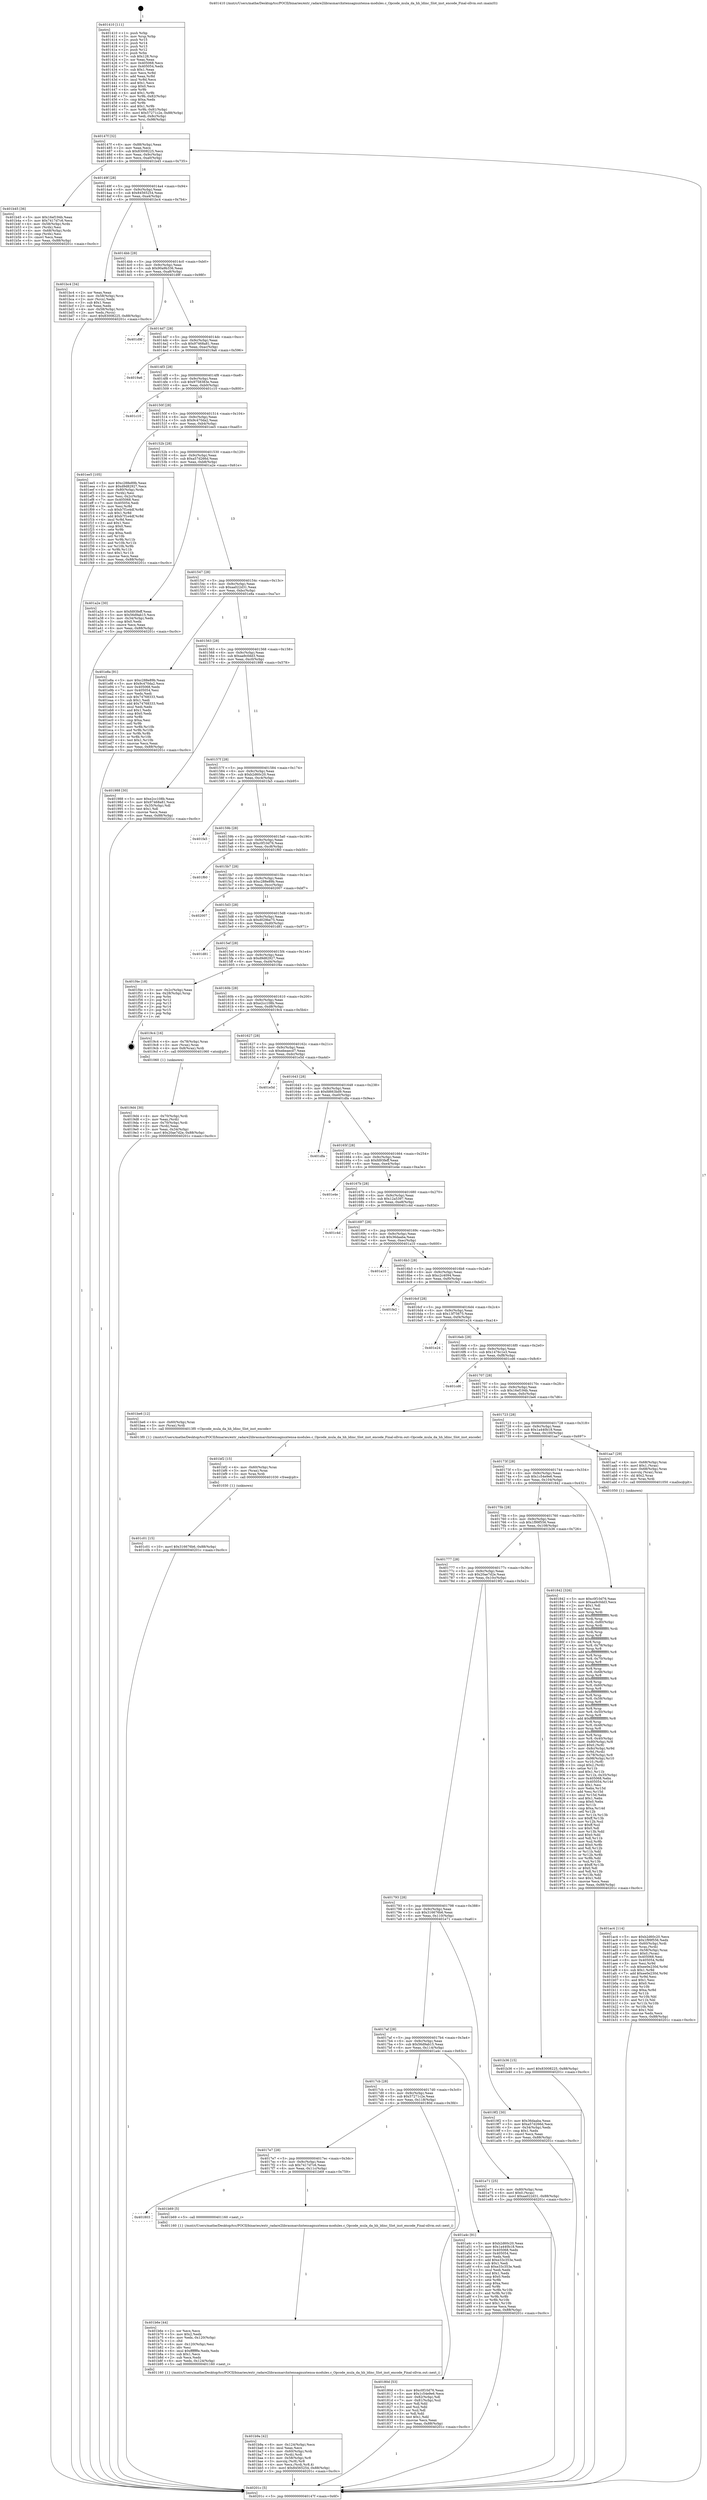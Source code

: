digraph "0x401410" {
  label = "0x401410 (/mnt/c/Users/mathe/Desktop/tcc/POCII/binaries/extr_radare2librasmarchxtensagnuxtensa-modules.c_Opcode_mula_da_hh_ldinc_Slot_inst_encode_Final-ollvm.out::main(0))"
  labelloc = "t"
  node[shape=record]

  Entry [label="",width=0.3,height=0.3,shape=circle,fillcolor=black,style=filled]
  "0x40147f" [label="{
     0x40147f [32]\l
     | [instrs]\l
     &nbsp;&nbsp;0x40147f \<+6\>: mov -0x88(%rbp),%eax\l
     &nbsp;&nbsp;0x401485 \<+2\>: mov %eax,%ecx\l
     &nbsp;&nbsp;0x401487 \<+6\>: sub $0x83008225,%ecx\l
     &nbsp;&nbsp;0x40148d \<+6\>: mov %eax,-0x9c(%rbp)\l
     &nbsp;&nbsp;0x401493 \<+6\>: mov %ecx,-0xa0(%rbp)\l
     &nbsp;&nbsp;0x401499 \<+6\>: je 0000000000401b45 \<main+0x735\>\l
  }"]
  "0x401b45" [label="{
     0x401b45 [36]\l
     | [instrs]\l
     &nbsp;&nbsp;0x401b45 \<+5\>: mov $0x16ef194b,%eax\l
     &nbsp;&nbsp;0x401b4a \<+5\>: mov $0x7417d7c6,%ecx\l
     &nbsp;&nbsp;0x401b4f \<+4\>: mov -0x58(%rbp),%rdx\l
     &nbsp;&nbsp;0x401b53 \<+2\>: mov (%rdx),%esi\l
     &nbsp;&nbsp;0x401b55 \<+4\>: mov -0x68(%rbp),%rdx\l
     &nbsp;&nbsp;0x401b59 \<+2\>: cmp (%rdx),%esi\l
     &nbsp;&nbsp;0x401b5b \<+3\>: cmovl %ecx,%eax\l
     &nbsp;&nbsp;0x401b5e \<+6\>: mov %eax,-0x88(%rbp)\l
     &nbsp;&nbsp;0x401b64 \<+5\>: jmp 000000000040201c \<main+0xc0c\>\l
  }"]
  "0x40149f" [label="{
     0x40149f [28]\l
     | [instrs]\l
     &nbsp;&nbsp;0x40149f \<+5\>: jmp 00000000004014a4 \<main+0x94\>\l
     &nbsp;&nbsp;0x4014a4 \<+6\>: mov -0x9c(%rbp),%eax\l
     &nbsp;&nbsp;0x4014aa \<+5\>: sub $0x84565254,%eax\l
     &nbsp;&nbsp;0x4014af \<+6\>: mov %eax,-0xa4(%rbp)\l
     &nbsp;&nbsp;0x4014b5 \<+6\>: je 0000000000401bc4 \<main+0x7b4\>\l
  }"]
  Exit [label="",width=0.3,height=0.3,shape=circle,fillcolor=black,style=filled,peripheries=2]
  "0x401bc4" [label="{
     0x401bc4 [34]\l
     | [instrs]\l
     &nbsp;&nbsp;0x401bc4 \<+2\>: xor %eax,%eax\l
     &nbsp;&nbsp;0x401bc6 \<+4\>: mov -0x58(%rbp),%rcx\l
     &nbsp;&nbsp;0x401bca \<+2\>: mov (%rcx),%edx\l
     &nbsp;&nbsp;0x401bcc \<+3\>: sub $0x1,%eax\l
     &nbsp;&nbsp;0x401bcf \<+2\>: sub %eax,%edx\l
     &nbsp;&nbsp;0x401bd1 \<+4\>: mov -0x58(%rbp),%rcx\l
     &nbsp;&nbsp;0x401bd5 \<+2\>: mov %edx,(%rcx)\l
     &nbsp;&nbsp;0x401bd7 \<+10\>: movl $0x83008225,-0x88(%rbp)\l
     &nbsp;&nbsp;0x401be1 \<+5\>: jmp 000000000040201c \<main+0xc0c\>\l
  }"]
  "0x4014bb" [label="{
     0x4014bb [28]\l
     | [instrs]\l
     &nbsp;&nbsp;0x4014bb \<+5\>: jmp 00000000004014c0 \<main+0xb0\>\l
     &nbsp;&nbsp;0x4014c0 \<+6\>: mov -0x9c(%rbp),%eax\l
     &nbsp;&nbsp;0x4014c6 \<+5\>: sub $0x90a9b336,%eax\l
     &nbsp;&nbsp;0x4014cb \<+6\>: mov %eax,-0xa8(%rbp)\l
     &nbsp;&nbsp;0x4014d1 \<+6\>: je 0000000000401d9f \<main+0x98f\>\l
  }"]
  "0x401c01" [label="{
     0x401c01 [15]\l
     | [instrs]\l
     &nbsp;&nbsp;0x401c01 \<+10\>: movl $0x316676b6,-0x88(%rbp)\l
     &nbsp;&nbsp;0x401c0b \<+5\>: jmp 000000000040201c \<main+0xc0c\>\l
  }"]
  "0x401d9f" [label="{
     0x401d9f\l
  }", style=dashed]
  "0x4014d7" [label="{
     0x4014d7 [28]\l
     | [instrs]\l
     &nbsp;&nbsp;0x4014d7 \<+5\>: jmp 00000000004014dc \<main+0xcc\>\l
     &nbsp;&nbsp;0x4014dc \<+6\>: mov -0x9c(%rbp),%eax\l
     &nbsp;&nbsp;0x4014e2 \<+5\>: sub $0x97468a81,%eax\l
     &nbsp;&nbsp;0x4014e7 \<+6\>: mov %eax,-0xac(%rbp)\l
     &nbsp;&nbsp;0x4014ed \<+6\>: je 00000000004019a6 \<main+0x596\>\l
  }"]
  "0x401bf2" [label="{
     0x401bf2 [15]\l
     | [instrs]\l
     &nbsp;&nbsp;0x401bf2 \<+4\>: mov -0x60(%rbp),%rax\l
     &nbsp;&nbsp;0x401bf6 \<+3\>: mov (%rax),%rax\l
     &nbsp;&nbsp;0x401bf9 \<+3\>: mov %rax,%rdi\l
     &nbsp;&nbsp;0x401bfc \<+5\>: call 0000000000401030 \<free@plt\>\l
     | [calls]\l
     &nbsp;&nbsp;0x401030 \{1\} (unknown)\l
  }"]
  "0x4019a6" [label="{
     0x4019a6\l
  }", style=dashed]
  "0x4014f3" [label="{
     0x4014f3 [28]\l
     | [instrs]\l
     &nbsp;&nbsp;0x4014f3 \<+5\>: jmp 00000000004014f8 \<main+0xe8\>\l
     &nbsp;&nbsp;0x4014f8 \<+6\>: mov -0x9c(%rbp),%eax\l
     &nbsp;&nbsp;0x4014fe \<+5\>: sub $0x9758383e,%eax\l
     &nbsp;&nbsp;0x401503 \<+6\>: mov %eax,-0xb0(%rbp)\l
     &nbsp;&nbsp;0x401509 \<+6\>: je 0000000000401c10 \<main+0x800\>\l
  }"]
  "0x401b9a" [label="{
     0x401b9a [42]\l
     | [instrs]\l
     &nbsp;&nbsp;0x401b9a \<+6\>: mov -0x124(%rbp),%ecx\l
     &nbsp;&nbsp;0x401ba0 \<+3\>: imul %eax,%ecx\l
     &nbsp;&nbsp;0x401ba3 \<+4\>: mov -0x60(%rbp),%rdi\l
     &nbsp;&nbsp;0x401ba7 \<+3\>: mov (%rdi),%rdi\l
     &nbsp;&nbsp;0x401baa \<+4\>: mov -0x58(%rbp),%r8\l
     &nbsp;&nbsp;0x401bae \<+3\>: movslq (%r8),%r8\l
     &nbsp;&nbsp;0x401bb1 \<+4\>: mov %ecx,(%rdi,%r8,4)\l
     &nbsp;&nbsp;0x401bb5 \<+10\>: movl $0x84565254,-0x88(%rbp)\l
     &nbsp;&nbsp;0x401bbf \<+5\>: jmp 000000000040201c \<main+0xc0c\>\l
  }"]
  "0x401c10" [label="{
     0x401c10\l
  }", style=dashed]
  "0x40150f" [label="{
     0x40150f [28]\l
     | [instrs]\l
     &nbsp;&nbsp;0x40150f \<+5\>: jmp 0000000000401514 \<main+0x104\>\l
     &nbsp;&nbsp;0x401514 \<+6\>: mov -0x9c(%rbp),%eax\l
     &nbsp;&nbsp;0x40151a \<+5\>: sub $0x9c470da2,%eax\l
     &nbsp;&nbsp;0x40151f \<+6\>: mov %eax,-0xb4(%rbp)\l
     &nbsp;&nbsp;0x401525 \<+6\>: je 0000000000401ee5 \<main+0xad5\>\l
  }"]
  "0x401b6e" [label="{
     0x401b6e [44]\l
     | [instrs]\l
     &nbsp;&nbsp;0x401b6e \<+2\>: xor %ecx,%ecx\l
     &nbsp;&nbsp;0x401b70 \<+5\>: mov $0x2,%edx\l
     &nbsp;&nbsp;0x401b75 \<+6\>: mov %edx,-0x120(%rbp)\l
     &nbsp;&nbsp;0x401b7b \<+1\>: cltd\l
     &nbsp;&nbsp;0x401b7c \<+6\>: mov -0x120(%rbp),%esi\l
     &nbsp;&nbsp;0x401b82 \<+2\>: idiv %esi\l
     &nbsp;&nbsp;0x401b84 \<+6\>: imul $0xfffffffe,%edx,%edx\l
     &nbsp;&nbsp;0x401b8a \<+3\>: sub $0x1,%ecx\l
     &nbsp;&nbsp;0x401b8d \<+2\>: sub %ecx,%edx\l
     &nbsp;&nbsp;0x401b8f \<+6\>: mov %edx,-0x124(%rbp)\l
     &nbsp;&nbsp;0x401b95 \<+5\>: call 0000000000401160 \<next_i\>\l
     | [calls]\l
     &nbsp;&nbsp;0x401160 \{1\} (/mnt/c/Users/mathe/Desktop/tcc/POCII/binaries/extr_radare2librasmarchxtensagnuxtensa-modules.c_Opcode_mula_da_hh_ldinc_Slot_inst_encode_Final-ollvm.out::next_i)\l
  }"]
  "0x401ee5" [label="{
     0x401ee5 [105]\l
     | [instrs]\l
     &nbsp;&nbsp;0x401ee5 \<+5\>: mov $0xc288e89b,%eax\l
     &nbsp;&nbsp;0x401eea \<+5\>: mov $0xd9d82927,%ecx\l
     &nbsp;&nbsp;0x401eef \<+4\>: mov -0x80(%rbp),%rdx\l
     &nbsp;&nbsp;0x401ef3 \<+2\>: mov (%rdx),%esi\l
     &nbsp;&nbsp;0x401ef5 \<+3\>: mov %esi,-0x2c(%rbp)\l
     &nbsp;&nbsp;0x401ef8 \<+7\>: mov 0x405068,%esi\l
     &nbsp;&nbsp;0x401eff \<+7\>: mov 0x405054,%edi\l
     &nbsp;&nbsp;0x401f06 \<+3\>: mov %esi,%r8d\l
     &nbsp;&nbsp;0x401f09 \<+7\>: sub $0xb7f1e4df,%r8d\l
     &nbsp;&nbsp;0x401f10 \<+4\>: sub $0x1,%r8d\l
     &nbsp;&nbsp;0x401f14 \<+7\>: add $0xb7f1e4df,%r8d\l
     &nbsp;&nbsp;0x401f1b \<+4\>: imul %r8d,%esi\l
     &nbsp;&nbsp;0x401f1f \<+3\>: and $0x1,%esi\l
     &nbsp;&nbsp;0x401f22 \<+3\>: cmp $0x0,%esi\l
     &nbsp;&nbsp;0x401f25 \<+4\>: sete %r9b\l
     &nbsp;&nbsp;0x401f29 \<+3\>: cmp $0xa,%edi\l
     &nbsp;&nbsp;0x401f2c \<+4\>: setl %r10b\l
     &nbsp;&nbsp;0x401f30 \<+3\>: mov %r9b,%r11b\l
     &nbsp;&nbsp;0x401f33 \<+3\>: and %r10b,%r11b\l
     &nbsp;&nbsp;0x401f36 \<+3\>: xor %r10b,%r9b\l
     &nbsp;&nbsp;0x401f39 \<+3\>: or %r9b,%r11b\l
     &nbsp;&nbsp;0x401f3c \<+4\>: test $0x1,%r11b\l
     &nbsp;&nbsp;0x401f40 \<+3\>: cmovne %ecx,%eax\l
     &nbsp;&nbsp;0x401f43 \<+6\>: mov %eax,-0x88(%rbp)\l
     &nbsp;&nbsp;0x401f49 \<+5\>: jmp 000000000040201c \<main+0xc0c\>\l
  }"]
  "0x40152b" [label="{
     0x40152b [28]\l
     | [instrs]\l
     &nbsp;&nbsp;0x40152b \<+5\>: jmp 0000000000401530 \<main+0x120\>\l
     &nbsp;&nbsp;0x401530 \<+6\>: mov -0x9c(%rbp),%eax\l
     &nbsp;&nbsp;0x401536 \<+5\>: sub $0xa57d266d,%eax\l
     &nbsp;&nbsp;0x40153b \<+6\>: mov %eax,-0xb8(%rbp)\l
     &nbsp;&nbsp;0x401541 \<+6\>: je 0000000000401a2e \<main+0x61e\>\l
  }"]
  "0x401803" [label="{
     0x401803\l
  }", style=dashed]
  "0x401a2e" [label="{
     0x401a2e [30]\l
     | [instrs]\l
     &nbsp;&nbsp;0x401a2e \<+5\>: mov $0xfd93feff,%eax\l
     &nbsp;&nbsp;0x401a33 \<+5\>: mov $0x56d9ab15,%ecx\l
     &nbsp;&nbsp;0x401a38 \<+3\>: mov -0x34(%rbp),%edx\l
     &nbsp;&nbsp;0x401a3b \<+3\>: cmp $0x0,%edx\l
     &nbsp;&nbsp;0x401a3e \<+3\>: cmove %ecx,%eax\l
     &nbsp;&nbsp;0x401a41 \<+6\>: mov %eax,-0x88(%rbp)\l
     &nbsp;&nbsp;0x401a47 \<+5\>: jmp 000000000040201c \<main+0xc0c\>\l
  }"]
  "0x401547" [label="{
     0x401547 [28]\l
     | [instrs]\l
     &nbsp;&nbsp;0x401547 \<+5\>: jmp 000000000040154c \<main+0x13c\>\l
     &nbsp;&nbsp;0x40154c \<+6\>: mov -0x9c(%rbp),%eax\l
     &nbsp;&nbsp;0x401552 \<+5\>: sub $0xaa022d31,%eax\l
     &nbsp;&nbsp;0x401557 \<+6\>: mov %eax,-0xbc(%rbp)\l
     &nbsp;&nbsp;0x40155d \<+6\>: je 0000000000401e8a \<main+0xa7a\>\l
  }"]
  "0x401b69" [label="{
     0x401b69 [5]\l
     | [instrs]\l
     &nbsp;&nbsp;0x401b69 \<+5\>: call 0000000000401160 \<next_i\>\l
     | [calls]\l
     &nbsp;&nbsp;0x401160 \{1\} (/mnt/c/Users/mathe/Desktop/tcc/POCII/binaries/extr_radare2librasmarchxtensagnuxtensa-modules.c_Opcode_mula_da_hh_ldinc_Slot_inst_encode_Final-ollvm.out::next_i)\l
  }"]
  "0x401e8a" [label="{
     0x401e8a [91]\l
     | [instrs]\l
     &nbsp;&nbsp;0x401e8a \<+5\>: mov $0xc288e89b,%eax\l
     &nbsp;&nbsp;0x401e8f \<+5\>: mov $0x9c470da2,%ecx\l
     &nbsp;&nbsp;0x401e94 \<+7\>: mov 0x405068,%edx\l
     &nbsp;&nbsp;0x401e9b \<+7\>: mov 0x405054,%esi\l
     &nbsp;&nbsp;0x401ea2 \<+2\>: mov %edx,%edi\l
     &nbsp;&nbsp;0x401ea4 \<+6\>: sub $0x74768333,%edi\l
     &nbsp;&nbsp;0x401eaa \<+3\>: sub $0x1,%edi\l
     &nbsp;&nbsp;0x401ead \<+6\>: add $0x74768333,%edi\l
     &nbsp;&nbsp;0x401eb3 \<+3\>: imul %edi,%edx\l
     &nbsp;&nbsp;0x401eb6 \<+3\>: and $0x1,%edx\l
     &nbsp;&nbsp;0x401eb9 \<+3\>: cmp $0x0,%edx\l
     &nbsp;&nbsp;0x401ebc \<+4\>: sete %r8b\l
     &nbsp;&nbsp;0x401ec0 \<+3\>: cmp $0xa,%esi\l
     &nbsp;&nbsp;0x401ec3 \<+4\>: setl %r9b\l
     &nbsp;&nbsp;0x401ec7 \<+3\>: mov %r8b,%r10b\l
     &nbsp;&nbsp;0x401eca \<+3\>: and %r9b,%r10b\l
     &nbsp;&nbsp;0x401ecd \<+3\>: xor %r9b,%r8b\l
     &nbsp;&nbsp;0x401ed0 \<+3\>: or %r8b,%r10b\l
     &nbsp;&nbsp;0x401ed3 \<+4\>: test $0x1,%r10b\l
     &nbsp;&nbsp;0x401ed7 \<+3\>: cmovne %ecx,%eax\l
     &nbsp;&nbsp;0x401eda \<+6\>: mov %eax,-0x88(%rbp)\l
     &nbsp;&nbsp;0x401ee0 \<+5\>: jmp 000000000040201c \<main+0xc0c\>\l
  }"]
  "0x401563" [label="{
     0x401563 [28]\l
     | [instrs]\l
     &nbsp;&nbsp;0x401563 \<+5\>: jmp 0000000000401568 \<main+0x158\>\l
     &nbsp;&nbsp;0x401568 \<+6\>: mov -0x9c(%rbp),%eax\l
     &nbsp;&nbsp;0x40156e \<+5\>: sub $0xaa9c0dd3,%eax\l
     &nbsp;&nbsp;0x401573 \<+6\>: mov %eax,-0xc0(%rbp)\l
     &nbsp;&nbsp;0x401579 \<+6\>: je 0000000000401988 \<main+0x578\>\l
  }"]
  "0x401ac4" [label="{
     0x401ac4 [114]\l
     | [instrs]\l
     &nbsp;&nbsp;0x401ac4 \<+5\>: mov $0xb2d60c20,%ecx\l
     &nbsp;&nbsp;0x401ac9 \<+5\>: mov $0x1f99f556,%edx\l
     &nbsp;&nbsp;0x401ace \<+4\>: mov -0x60(%rbp),%rdi\l
     &nbsp;&nbsp;0x401ad2 \<+3\>: mov %rax,(%rdi)\l
     &nbsp;&nbsp;0x401ad5 \<+4\>: mov -0x58(%rbp),%rax\l
     &nbsp;&nbsp;0x401ad9 \<+6\>: movl $0x0,(%rax)\l
     &nbsp;&nbsp;0x401adf \<+7\>: mov 0x405068,%esi\l
     &nbsp;&nbsp;0x401ae6 \<+8\>: mov 0x405054,%r8d\l
     &nbsp;&nbsp;0x401aee \<+3\>: mov %esi,%r9d\l
     &nbsp;&nbsp;0x401af1 \<+7\>: sub $0xee0e230d,%r9d\l
     &nbsp;&nbsp;0x401af8 \<+4\>: sub $0x1,%r9d\l
     &nbsp;&nbsp;0x401afc \<+7\>: add $0xee0e230d,%r9d\l
     &nbsp;&nbsp;0x401b03 \<+4\>: imul %r9d,%esi\l
     &nbsp;&nbsp;0x401b07 \<+3\>: and $0x1,%esi\l
     &nbsp;&nbsp;0x401b0a \<+3\>: cmp $0x0,%esi\l
     &nbsp;&nbsp;0x401b0d \<+4\>: sete %r10b\l
     &nbsp;&nbsp;0x401b11 \<+4\>: cmp $0xa,%r8d\l
     &nbsp;&nbsp;0x401b15 \<+4\>: setl %r11b\l
     &nbsp;&nbsp;0x401b19 \<+3\>: mov %r10b,%bl\l
     &nbsp;&nbsp;0x401b1c \<+3\>: and %r11b,%bl\l
     &nbsp;&nbsp;0x401b1f \<+3\>: xor %r11b,%r10b\l
     &nbsp;&nbsp;0x401b22 \<+3\>: or %r10b,%bl\l
     &nbsp;&nbsp;0x401b25 \<+3\>: test $0x1,%bl\l
     &nbsp;&nbsp;0x401b28 \<+3\>: cmovne %edx,%ecx\l
     &nbsp;&nbsp;0x401b2b \<+6\>: mov %ecx,-0x88(%rbp)\l
     &nbsp;&nbsp;0x401b31 \<+5\>: jmp 000000000040201c \<main+0xc0c\>\l
  }"]
  "0x401988" [label="{
     0x401988 [30]\l
     | [instrs]\l
     &nbsp;&nbsp;0x401988 \<+5\>: mov $0xe2cc108b,%eax\l
     &nbsp;&nbsp;0x40198d \<+5\>: mov $0x97468a81,%ecx\l
     &nbsp;&nbsp;0x401992 \<+3\>: mov -0x35(%rbp),%dl\l
     &nbsp;&nbsp;0x401995 \<+3\>: test $0x1,%dl\l
     &nbsp;&nbsp;0x401998 \<+3\>: cmovne %ecx,%eax\l
     &nbsp;&nbsp;0x40199b \<+6\>: mov %eax,-0x88(%rbp)\l
     &nbsp;&nbsp;0x4019a1 \<+5\>: jmp 000000000040201c \<main+0xc0c\>\l
  }"]
  "0x40157f" [label="{
     0x40157f [28]\l
     | [instrs]\l
     &nbsp;&nbsp;0x40157f \<+5\>: jmp 0000000000401584 \<main+0x174\>\l
     &nbsp;&nbsp;0x401584 \<+6\>: mov -0x9c(%rbp),%eax\l
     &nbsp;&nbsp;0x40158a \<+5\>: sub $0xb2d60c20,%eax\l
     &nbsp;&nbsp;0x40158f \<+6\>: mov %eax,-0xc4(%rbp)\l
     &nbsp;&nbsp;0x401595 \<+6\>: je 0000000000401fa5 \<main+0xb95\>\l
  }"]
  "0x4019d4" [label="{
     0x4019d4 [30]\l
     | [instrs]\l
     &nbsp;&nbsp;0x4019d4 \<+4\>: mov -0x70(%rbp),%rdi\l
     &nbsp;&nbsp;0x4019d8 \<+2\>: mov %eax,(%rdi)\l
     &nbsp;&nbsp;0x4019da \<+4\>: mov -0x70(%rbp),%rdi\l
     &nbsp;&nbsp;0x4019de \<+2\>: mov (%rdi),%eax\l
     &nbsp;&nbsp;0x4019e0 \<+3\>: mov %eax,-0x34(%rbp)\l
     &nbsp;&nbsp;0x4019e3 \<+10\>: movl $0x20ae7d2e,-0x88(%rbp)\l
     &nbsp;&nbsp;0x4019ed \<+5\>: jmp 000000000040201c \<main+0xc0c\>\l
  }"]
  "0x401fa5" [label="{
     0x401fa5\l
  }", style=dashed]
  "0x40159b" [label="{
     0x40159b [28]\l
     | [instrs]\l
     &nbsp;&nbsp;0x40159b \<+5\>: jmp 00000000004015a0 \<main+0x190\>\l
     &nbsp;&nbsp;0x4015a0 \<+6\>: mov -0x9c(%rbp),%eax\l
     &nbsp;&nbsp;0x4015a6 \<+5\>: sub $0xc0f10d76,%eax\l
     &nbsp;&nbsp;0x4015ab \<+6\>: mov %eax,-0xc8(%rbp)\l
     &nbsp;&nbsp;0x4015b1 \<+6\>: je 0000000000401f60 \<main+0xb50\>\l
  }"]
  "0x401410" [label="{
     0x401410 [111]\l
     | [instrs]\l
     &nbsp;&nbsp;0x401410 \<+1\>: push %rbp\l
     &nbsp;&nbsp;0x401411 \<+3\>: mov %rsp,%rbp\l
     &nbsp;&nbsp;0x401414 \<+2\>: push %r15\l
     &nbsp;&nbsp;0x401416 \<+2\>: push %r14\l
     &nbsp;&nbsp;0x401418 \<+2\>: push %r13\l
     &nbsp;&nbsp;0x40141a \<+2\>: push %r12\l
     &nbsp;&nbsp;0x40141c \<+1\>: push %rbx\l
     &nbsp;&nbsp;0x40141d \<+7\>: sub $0x128,%rsp\l
     &nbsp;&nbsp;0x401424 \<+2\>: xor %eax,%eax\l
     &nbsp;&nbsp;0x401426 \<+7\>: mov 0x405068,%ecx\l
     &nbsp;&nbsp;0x40142d \<+7\>: mov 0x405054,%edx\l
     &nbsp;&nbsp;0x401434 \<+3\>: sub $0x1,%eax\l
     &nbsp;&nbsp;0x401437 \<+3\>: mov %ecx,%r8d\l
     &nbsp;&nbsp;0x40143a \<+3\>: add %eax,%r8d\l
     &nbsp;&nbsp;0x40143d \<+4\>: imul %r8d,%ecx\l
     &nbsp;&nbsp;0x401441 \<+3\>: and $0x1,%ecx\l
     &nbsp;&nbsp;0x401444 \<+3\>: cmp $0x0,%ecx\l
     &nbsp;&nbsp;0x401447 \<+4\>: sete %r9b\l
     &nbsp;&nbsp;0x40144b \<+4\>: and $0x1,%r9b\l
     &nbsp;&nbsp;0x40144f \<+7\>: mov %r9b,-0x82(%rbp)\l
     &nbsp;&nbsp;0x401456 \<+3\>: cmp $0xa,%edx\l
     &nbsp;&nbsp;0x401459 \<+4\>: setl %r9b\l
     &nbsp;&nbsp;0x40145d \<+4\>: and $0x1,%r9b\l
     &nbsp;&nbsp;0x401461 \<+7\>: mov %r9b,-0x81(%rbp)\l
     &nbsp;&nbsp;0x401468 \<+10\>: movl $0x57271c2e,-0x88(%rbp)\l
     &nbsp;&nbsp;0x401472 \<+6\>: mov %edi,-0x8c(%rbp)\l
     &nbsp;&nbsp;0x401478 \<+7\>: mov %rsi,-0x98(%rbp)\l
  }"]
  "0x401f60" [label="{
     0x401f60\l
  }", style=dashed]
  "0x4015b7" [label="{
     0x4015b7 [28]\l
     | [instrs]\l
     &nbsp;&nbsp;0x4015b7 \<+5\>: jmp 00000000004015bc \<main+0x1ac\>\l
     &nbsp;&nbsp;0x4015bc \<+6\>: mov -0x9c(%rbp),%eax\l
     &nbsp;&nbsp;0x4015c2 \<+5\>: sub $0xc288e89b,%eax\l
     &nbsp;&nbsp;0x4015c7 \<+6\>: mov %eax,-0xcc(%rbp)\l
     &nbsp;&nbsp;0x4015cd \<+6\>: je 0000000000402007 \<main+0xbf7\>\l
  }"]
  "0x40201c" [label="{
     0x40201c [5]\l
     | [instrs]\l
     &nbsp;&nbsp;0x40201c \<+5\>: jmp 000000000040147f \<main+0x6f\>\l
  }"]
  "0x402007" [label="{
     0x402007\l
  }", style=dashed]
  "0x4015d3" [label="{
     0x4015d3 [28]\l
     | [instrs]\l
     &nbsp;&nbsp;0x4015d3 \<+5\>: jmp 00000000004015d8 \<main+0x1c8\>\l
     &nbsp;&nbsp;0x4015d8 \<+6\>: mov -0x9c(%rbp),%eax\l
     &nbsp;&nbsp;0x4015de \<+5\>: sub $0xd029be75,%eax\l
     &nbsp;&nbsp;0x4015e3 \<+6\>: mov %eax,-0xd0(%rbp)\l
     &nbsp;&nbsp;0x4015e9 \<+6\>: je 0000000000401d81 \<main+0x971\>\l
  }"]
  "0x4017e7" [label="{
     0x4017e7 [28]\l
     | [instrs]\l
     &nbsp;&nbsp;0x4017e7 \<+5\>: jmp 00000000004017ec \<main+0x3dc\>\l
     &nbsp;&nbsp;0x4017ec \<+6\>: mov -0x9c(%rbp),%eax\l
     &nbsp;&nbsp;0x4017f2 \<+5\>: sub $0x7417d7c6,%eax\l
     &nbsp;&nbsp;0x4017f7 \<+6\>: mov %eax,-0x11c(%rbp)\l
     &nbsp;&nbsp;0x4017fd \<+6\>: je 0000000000401b69 \<main+0x759\>\l
  }"]
  "0x401d81" [label="{
     0x401d81\l
  }", style=dashed]
  "0x4015ef" [label="{
     0x4015ef [28]\l
     | [instrs]\l
     &nbsp;&nbsp;0x4015ef \<+5\>: jmp 00000000004015f4 \<main+0x1e4\>\l
     &nbsp;&nbsp;0x4015f4 \<+6\>: mov -0x9c(%rbp),%eax\l
     &nbsp;&nbsp;0x4015fa \<+5\>: sub $0xd9d82927,%eax\l
     &nbsp;&nbsp;0x4015ff \<+6\>: mov %eax,-0xd4(%rbp)\l
     &nbsp;&nbsp;0x401605 \<+6\>: je 0000000000401f4e \<main+0xb3e\>\l
  }"]
  "0x40180d" [label="{
     0x40180d [53]\l
     | [instrs]\l
     &nbsp;&nbsp;0x40180d \<+5\>: mov $0xc0f10d76,%eax\l
     &nbsp;&nbsp;0x401812 \<+5\>: mov $0x1c54e9e6,%ecx\l
     &nbsp;&nbsp;0x401817 \<+6\>: mov -0x82(%rbp),%dl\l
     &nbsp;&nbsp;0x40181d \<+7\>: mov -0x81(%rbp),%sil\l
     &nbsp;&nbsp;0x401824 \<+3\>: mov %dl,%dil\l
     &nbsp;&nbsp;0x401827 \<+3\>: and %sil,%dil\l
     &nbsp;&nbsp;0x40182a \<+3\>: xor %sil,%dl\l
     &nbsp;&nbsp;0x40182d \<+3\>: or %dl,%dil\l
     &nbsp;&nbsp;0x401830 \<+4\>: test $0x1,%dil\l
     &nbsp;&nbsp;0x401834 \<+3\>: cmovne %ecx,%eax\l
     &nbsp;&nbsp;0x401837 \<+6\>: mov %eax,-0x88(%rbp)\l
     &nbsp;&nbsp;0x40183d \<+5\>: jmp 000000000040201c \<main+0xc0c\>\l
  }"]
  "0x401f4e" [label="{
     0x401f4e [18]\l
     | [instrs]\l
     &nbsp;&nbsp;0x401f4e \<+3\>: mov -0x2c(%rbp),%eax\l
     &nbsp;&nbsp;0x401f51 \<+4\>: lea -0x28(%rbp),%rsp\l
     &nbsp;&nbsp;0x401f55 \<+1\>: pop %rbx\l
     &nbsp;&nbsp;0x401f56 \<+2\>: pop %r12\l
     &nbsp;&nbsp;0x401f58 \<+2\>: pop %r13\l
     &nbsp;&nbsp;0x401f5a \<+2\>: pop %r14\l
     &nbsp;&nbsp;0x401f5c \<+2\>: pop %r15\l
     &nbsp;&nbsp;0x401f5e \<+1\>: pop %rbp\l
     &nbsp;&nbsp;0x401f5f \<+1\>: ret\l
  }"]
  "0x40160b" [label="{
     0x40160b [28]\l
     | [instrs]\l
     &nbsp;&nbsp;0x40160b \<+5\>: jmp 0000000000401610 \<main+0x200\>\l
     &nbsp;&nbsp;0x401610 \<+6\>: mov -0x9c(%rbp),%eax\l
     &nbsp;&nbsp;0x401616 \<+5\>: sub $0xe2cc108b,%eax\l
     &nbsp;&nbsp;0x40161b \<+6\>: mov %eax,-0xd8(%rbp)\l
     &nbsp;&nbsp;0x401621 \<+6\>: je 00000000004019c4 \<main+0x5b4\>\l
  }"]
  "0x4017cb" [label="{
     0x4017cb [28]\l
     | [instrs]\l
     &nbsp;&nbsp;0x4017cb \<+5\>: jmp 00000000004017d0 \<main+0x3c0\>\l
     &nbsp;&nbsp;0x4017d0 \<+6\>: mov -0x9c(%rbp),%eax\l
     &nbsp;&nbsp;0x4017d6 \<+5\>: sub $0x57271c2e,%eax\l
     &nbsp;&nbsp;0x4017db \<+6\>: mov %eax,-0x118(%rbp)\l
     &nbsp;&nbsp;0x4017e1 \<+6\>: je 000000000040180d \<main+0x3fd\>\l
  }"]
  "0x4019c4" [label="{
     0x4019c4 [16]\l
     | [instrs]\l
     &nbsp;&nbsp;0x4019c4 \<+4\>: mov -0x78(%rbp),%rax\l
     &nbsp;&nbsp;0x4019c8 \<+3\>: mov (%rax),%rax\l
     &nbsp;&nbsp;0x4019cb \<+4\>: mov 0x8(%rax),%rdi\l
     &nbsp;&nbsp;0x4019cf \<+5\>: call 0000000000401060 \<atoi@plt\>\l
     | [calls]\l
     &nbsp;&nbsp;0x401060 \{1\} (unknown)\l
  }"]
  "0x401627" [label="{
     0x401627 [28]\l
     | [instrs]\l
     &nbsp;&nbsp;0x401627 \<+5\>: jmp 000000000040162c \<main+0x21c\>\l
     &nbsp;&nbsp;0x40162c \<+6\>: mov -0x9c(%rbp),%eax\l
     &nbsp;&nbsp;0x401632 \<+5\>: sub $0xebeaecd7,%eax\l
     &nbsp;&nbsp;0x401637 \<+6\>: mov %eax,-0xdc(%rbp)\l
     &nbsp;&nbsp;0x40163d \<+6\>: je 0000000000401e5d \<main+0xa4d\>\l
  }"]
  "0x401a4c" [label="{
     0x401a4c [91]\l
     | [instrs]\l
     &nbsp;&nbsp;0x401a4c \<+5\>: mov $0xb2d60c20,%eax\l
     &nbsp;&nbsp;0x401a51 \<+5\>: mov $0x1a440b18,%ecx\l
     &nbsp;&nbsp;0x401a56 \<+7\>: mov 0x405068,%edx\l
     &nbsp;&nbsp;0x401a5d \<+7\>: mov 0x405054,%esi\l
     &nbsp;&nbsp;0x401a64 \<+2\>: mov %edx,%edi\l
     &nbsp;&nbsp;0x401a66 \<+6\>: add $0xe33c353e,%edi\l
     &nbsp;&nbsp;0x401a6c \<+3\>: sub $0x1,%edi\l
     &nbsp;&nbsp;0x401a6f \<+6\>: sub $0xe33c353e,%edi\l
     &nbsp;&nbsp;0x401a75 \<+3\>: imul %edi,%edx\l
     &nbsp;&nbsp;0x401a78 \<+3\>: and $0x1,%edx\l
     &nbsp;&nbsp;0x401a7b \<+3\>: cmp $0x0,%edx\l
     &nbsp;&nbsp;0x401a7e \<+4\>: sete %r8b\l
     &nbsp;&nbsp;0x401a82 \<+3\>: cmp $0xa,%esi\l
     &nbsp;&nbsp;0x401a85 \<+4\>: setl %r9b\l
     &nbsp;&nbsp;0x401a89 \<+3\>: mov %r8b,%r10b\l
     &nbsp;&nbsp;0x401a8c \<+3\>: and %r9b,%r10b\l
     &nbsp;&nbsp;0x401a8f \<+3\>: xor %r9b,%r8b\l
     &nbsp;&nbsp;0x401a92 \<+3\>: or %r8b,%r10b\l
     &nbsp;&nbsp;0x401a95 \<+4\>: test $0x1,%r10b\l
     &nbsp;&nbsp;0x401a99 \<+3\>: cmovne %ecx,%eax\l
     &nbsp;&nbsp;0x401a9c \<+6\>: mov %eax,-0x88(%rbp)\l
     &nbsp;&nbsp;0x401aa2 \<+5\>: jmp 000000000040201c \<main+0xc0c\>\l
  }"]
  "0x401e5d" [label="{
     0x401e5d\l
  }", style=dashed]
  "0x401643" [label="{
     0x401643 [28]\l
     | [instrs]\l
     &nbsp;&nbsp;0x401643 \<+5\>: jmp 0000000000401648 \<main+0x238\>\l
     &nbsp;&nbsp;0x401648 \<+6\>: mov -0x9c(%rbp),%eax\l
     &nbsp;&nbsp;0x40164e \<+5\>: sub $0xfd663bd9,%eax\l
     &nbsp;&nbsp;0x401653 \<+6\>: mov %eax,-0xe0(%rbp)\l
     &nbsp;&nbsp;0x401659 \<+6\>: je 0000000000401dfa \<main+0x9ea\>\l
  }"]
  "0x4017af" [label="{
     0x4017af [28]\l
     | [instrs]\l
     &nbsp;&nbsp;0x4017af \<+5\>: jmp 00000000004017b4 \<main+0x3a4\>\l
     &nbsp;&nbsp;0x4017b4 \<+6\>: mov -0x9c(%rbp),%eax\l
     &nbsp;&nbsp;0x4017ba \<+5\>: sub $0x56d9ab15,%eax\l
     &nbsp;&nbsp;0x4017bf \<+6\>: mov %eax,-0x114(%rbp)\l
     &nbsp;&nbsp;0x4017c5 \<+6\>: je 0000000000401a4c \<main+0x63c\>\l
  }"]
  "0x401dfa" [label="{
     0x401dfa\l
  }", style=dashed]
  "0x40165f" [label="{
     0x40165f [28]\l
     | [instrs]\l
     &nbsp;&nbsp;0x40165f \<+5\>: jmp 0000000000401664 \<main+0x254\>\l
     &nbsp;&nbsp;0x401664 \<+6\>: mov -0x9c(%rbp),%eax\l
     &nbsp;&nbsp;0x40166a \<+5\>: sub $0xfd93feff,%eax\l
     &nbsp;&nbsp;0x40166f \<+6\>: mov %eax,-0xe4(%rbp)\l
     &nbsp;&nbsp;0x401675 \<+6\>: je 0000000000401e4e \<main+0xa3e\>\l
  }"]
  "0x401e71" [label="{
     0x401e71 [25]\l
     | [instrs]\l
     &nbsp;&nbsp;0x401e71 \<+4\>: mov -0x80(%rbp),%rax\l
     &nbsp;&nbsp;0x401e75 \<+6\>: movl $0x0,(%rax)\l
     &nbsp;&nbsp;0x401e7b \<+10\>: movl $0xaa022d31,-0x88(%rbp)\l
     &nbsp;&nbsp;0x401e85 \<+5\>: jmp 000000000040201c \<main+0xc0c\>\l
  }"]
  "0x401e4e" [label="{
     0x401e4e\l
  }", style=dashed]
  "0x40167b" [label="{
     0x40167b [28]\l
     | [instrs]\l
     &nbsp;&nbsp;0x40167b \<+5\>: jmp 0000000000401680 \<main+0x270\>\l
     &nbsp;&nbsp;0x401680 \<+6\>: mov -0x9c(%rbp),%eax\l
     &nbsp;&nbsp;0x401686 \<+5\>: sub $0x12a5397,%eax\l
     &nbsp;&nbsp;0x40168b \<+6\>: mov %eax,-0xe8(%rbp)\l
     &nbsp;&nbsp;0x401691 \<+6\>: je 0000000000401c4d \<main+0x83d\>\l
  }"]
  "0x401793" [label="{
     0x401793 [28]\l
     | [instrs]\l
     &nbsp;&nbsp;0x401793 \<+5\>: jmp 0000000000401798 \<main+0x388\>\l
     &nbsp;&nbsp;0x401798 \<+6\>: mov -0x9c(%rbp),%eax\l
     &nbsp;&nbsp;0x40179e \<+5\>: sub $0x316676b6,%eax\l
     &nbsp;&nbsp;0x4017a3 \<+6\>: mov %eax,-0x110(%rbp)\l
     &nbsp;&nbsp;0x4017a9 \<+6\>: je 0000000000401e71 \<main+0xa61\>\l
  }"]
  "0x401c4d" [label="{
     0x401c4d\l
  }", style=dashed]
  "0x401697" [label="{
     0x401697 [28]\l
     | [instrs]\l
     &nbsp;&nbsp;0x401697 \<+5\>: jmp 000000000040169c \<main+0x28c\>\l
     &nbsp;&nbsp;0x40169c \<+6\>: mov -0x9c(%rbp),%eax\l
     &nbsp;&nbsp;0x4016a2 \<+5\>: sub $0x36daaba,%eax\l
     &nbsp;&nbsp;0x4016a7 \<+6\>: mov %eax,-0xec(%rbp)\l
     &nbsp;&nbsp;0x4016ad \<+6\>: je 0000000000401a10 \<main+0x600\>\l
  }"]
  "0x4019f2" [label="{
     0x4019f2 [30]\l
     | [instrs]\l
     &nbsp;&nbsp;0x4019f2 \<+5\>: mov $0x36daaba,%eax\l
     &nbsp;&nbsp;0x4019f7 \<+5\>: mov $0xa57d266d,%ecx\l
     &nbsp;&nbsp;0x4019fc \<+3\>: mov -0x34(%rbp),%edx\l
     &nbsp;&nbsp;0x4019ff \<+3\>: cmp $0x1,%edx\l
     &nbsp;&nbsp;0x401a02 \<+3\>: cmovl %ecx,%eax\l
     &nbsp;&nbsp;0x401a05 \<+6\>: mov %eax,-0x88(%rbp)\l
     &nbsp;&nbsp;0x401a0b \<+5\>: jmp 000000000040201c \<main+0xc0c\>\l
  }"]
  "0x401a10" [label="{
     0x401a10\l
  }", style=dashed]
  "0x4016b3" [label="{
     0x4016b3 [28]\l
     | [instrs]\l
     &nbsp;&nbsp;0x4016b3 \<+5\>: jmp 00000000004016b8 \<main+0x2a8\>\l
     &nbsp;&nbsp;0x4016b8 \<+6\>: mov -0x9c(%rbp),%eax\l
     &nbsp;&nbsp;0x4016be \<+5\>: sub $0xc2c4094,%eax\l
     &nbsp;&nbsp;0x4016c3 \<+6\>: mov %eax,-0xf0(%rbp)\l
     &nbsp;&nbsp;0x4016c9 \<+6\>: je 0000000000401fe2 \<main+0xbd2\>\l
  }"]
  "0x401777" [label="{
     0x401777 [28]\l
     | [instrs]\l
     &nbsp;&nbsp;0x401777 \<+5\>: jmp 000000000040177c \<main+0x36c\>\l
     &nbsp;&nbsp;0x40177c \<+6\>: mov -0x9c(%rbp),%eax\l
     &nbsp;&nbsp;0x401782 \<+5\>: sub $0x20ae7d2e,%eax\l
     &nbsp;&nbsp;0x401787 \<+6\>: mov %eax,-0x10c(%rbp)\l
     &nbsp;&nbsp;0x40178d \<+6\>: je 00000000004019f2 \<main+0x5e2\>\l
  }"]
  "0x401fe2" [label="{
     0x401fe2\l
  }", style=dashed]
  "0x4016cf" [label="{
     0x4016cf [28]\l
     | [instrs]\l
     &nbsp;&nbsp;0x4016cf \<+5\>: jmp 00000000004016d4 \<main+0x2c4\>\l
     &nbsp;&nbsp;0x4016d4 \<+6\>: mov -0x9c(%rbp),%eax\l
     &nbsp;&nbsp;0x4016da \<+5\>: sub $0x13f75675,%eax\l
     &nbsp;&nbsp;0x4016df \<+6\>: mov %eax,-0xf4(%rbp)\l
     &nbsp;&nbsp;0x4016e5 \<+6\>: je 0000000000401e24 \<main+0xa14\>\l
  }"]
  "0x401b36" [label="{
     0x401b36 [15]\l
     | [instrs]\l
     &nbsp;&nbsp;0x401b36 \<+10\>: movl $0x83008225,-0x88(%rbp)\l
     &nbsp;&nbsp;0x401b40 \<+5\>: jmp 000000000040201c \<main+0xc0c\>\l
  }"]
  "0x401e24" [label="{
     0x401e24\l
  }", style=dashed]
  "0x4016eb" [label="{
     0x4016eb [28]\l
     | [instrs]\l
     &nbsp;&nbsp;0x4016eb \<+5\>: jmp 00000000004016f0 \<main+0x2e0\>\l
     &nbsp;&nbsp;0x4016f0 \<+6\>: mov -0x9c(%rbp),%eax\l
     &nbsp;&nbsp;0x4016f6 \<+5\>: sub $0x1476c1e3,%eax\l
     &nbsp;&nbsp;0x4016fb \<+6\>: mov %eax,-0xf8(%rbp)\l
     &nbsp;&nbsp;0x401701 \<+6\>: je 0000000000401cd6 \<main+0x8c6\>\l
  }"]
  "0x40175b" [label="{
     0x40175b [28]\l
     | [instrs]\l
     &nbsp;&nbsp;0x40175b \<+5\>: jmp 0000000000401760 \<main+0x350\>\l
     &nbsp;&nbsp;0x401760 \<+6\>: mov -0x9c(%rbp),%eax\l
     &nbsp;&nbsp;0x401766 \<+5\>: sub $0x1f99f556,%eax\l
     &nbsp;&nbsp;0x40176b \<+6\>: mov %eax,-0x108(%rbp)\l
     &nbsp;&nbsp;0x401771 \<+6\>: je 0000000000401b36 \<main+0x726\>\l
  }"]
  "0x401cd6" [label="{
     0x401cd6\l
  }", style=dashed]
  "0x401707" [label="{
     0x401707 [28]\l
     | [instrs]\l
     &nbsp;&nbsp;0x401707 \<+5\>: jmp 000000000040170c \<main+0x2fc\>\l
     &nbsp;&nbsp;0x40170c \<+6\>: mov -0x9c(%rbp),%eax\l
     &nbsp;&nbsp;0x401712 \<+5\>: sub $0x16ef194b,%eax\l
     &nbsp;&nbsp;0x401717 \<+6\>: mov %eax,-0xfc(%rbp)\l
     &nbsp;&nbsp;0x40171d \<+6\>: je 0000000000401be6 \<main+0x7d6\>\l
  }"]
  "0x401842" [label="{
     0x401842 [326]\l
     | [instrs]\l
     &nbsp;&nbsp;0x401842 \<+5\>: mov $0xc0f10d76,%eax\l
     &nbsp;&nbsp;0x401847 \<+5\>: mov $0xaa9c0dd3,%ecx\l
     &nbsp;&nbsp;0x40184c \<+2\>: mov $0x1,%dl\l
     &nbsp;&nbsp;0x40184e \<+2\>: xor %esi,%esi\l
     &nbsp;&nbsp;0x401850 \<+3\>: mov %rsp,%rdi\l
     &nbsp;&nbsp;0x401853 \<+4\>: add $0xfffffffffffffff0,%rdi\l
     &nbsp;&nbsp;0x401857 \<+3\>: mov %rdi,%rsp\l
     &nbsp;&nbsp;0x40185a \<+4\>: mov %rdi,-0x80(%rbp)\l
     &nbsp;&nbsp;0x40185e \<+3\>: mov %rsp,%rdi\l
     &nbsp;&nbsp;0x401861 \<+4\>: add $0xfffffffffffffff0,%rdi\l
     &nbsp;&nbsp;0x401865 \<+3\>: mov %rdi,%rsp\l
     &nbsp;&nbsp;0x401868 \<+3\>: mov %rsp,%r8\l
     &nbsp;&nbsp;0x40186b \<+4\>: add $0xfffffffffffffff0,%r8\l
     &nbsp;&nbsp;0x40186f \<+3\>: mov %r8,%rsp\l
     &nbsp;&nbsp;0x401872 \<+4\>: mov %r8,-0x78(%rbp)\l
     &nbsp;&nbsp;0x401876 \<+3\>: mov %rsp,%r8\l
     &nbsp;&nbsp;0x401879 \<+4\>: add $0xfffffffffffffff0,%r8\l
     &nbsp;&nbsp;0x40187d \<+3\>: mov %r8,%rsp\l
     &nbsp;&nbsp;0x401880 \<+4\>: mov %r8,-0x70(%rbp)\l
     &nbsp;&nbsp;0x401884 \<+3\>: mov %rsp,%r8\l
     &nbsp;&nbsp;0x401887 \<+4\>: add $0xfffffffffffffff0,%r8\l
     &nbsp;&nbsp;0x40188b \<+3\>: mov %r8,%rsp\l
     &nbsp;&nbsp;0x40188e \<+4\>: mov %r8,-0x68(%rbp)\l
     &nbsp;&nbsp;0x401892 \<+3\>: mov %rsp,%r8\l
     &nbsp;&nbsp;0x401895 \<+4\>: add $0xfffffffffffffff0,%r8\l
     &nbsp;&nbsp;0x401899 \<+3\>: mov %r8,%rsp\l
     &nbsp;&nbsp;0x40189c \<+4\>: mov %r8,-0x60(%rbp)\l
     &nbsp;&nbsp;0x4018a0 \<+3\>: mov %rsp,%r8\l
     &nbsp;&nbsp;0x4018a3 \<+4\>: add $0xfffffffffffffff0,%r8\l
     &nbsp;&nbsp;0x4018a7 \<+3\>: mov %r8,%rsp\l
     &nbsp;&nbsp;0x4018aa \<+4\>: mov %r8,-0x58(%rbp)\l
     &nbsp;&nbsp;0x4018ae \<+3\>: mov %rsp,%r8\l
     &nbsp;&nbsp;0x4018b1 \<+4\>: add $0xfffffffffffffff0,%r8\l
     &nbsp;&nbsp;0x4018b5 \<+3\>: mov %r8,%rsp\l
     &nbsp;&nbsp;0x4018b8 \<+4\>: mov %r8,-0x50(%rbp)\l
     &nbsp;&nbsp;0x4018bc \<+3\>: mov %rsp,%r8\l
     &nbsp;&nbsp;0x4018bf \<+4\>: add $0xfffffffffffffff0,%r8\l
     &nbsp;&nbsp;0x4018c3 \<+3\>: mov %r8,%rsp\l
     &nbsp;&nbsp;0x4018c6 \<+4\>: mov %r8,-0x48(%rbp)\l
     &nbsp;&nbsp;0x4018ca \<+3\>: mov %rsp,%r8\l
     &nbsp;&nbsp;0x4018cd \<+4\>: add $0xfffffffffffffff0,%r8\l
     &nbsp;&nbsp;0x4018d1 \<+3\>: mov %r8,%rsp\l
     &nbsp;&nbsp;0x4018d4 \<+4\>: mov %r8,-0x40(%rbp)\l
     &nbsp;&nbsp;0x4018d8 \<+4\>: mov -0x80(%rbp),%r8\l
     &nbsp;&nbsp;0x4018dc \<+7\>: movl $0x0,(%r8)\l
     &nbsp;&nbsp;0x4018e3 \<+7\>: mov -0x8c(%rbp),%r9d\l
     &nbsp;&nbsp;0x4018ea \<+3\>: mov %r9d,(%rdi)\l
     &nbsp;&nbsp;0x4018ed \<+4\>: mov -0x78(%rbp),%r8\l
     &nbsp;&nbsp;0x4018f1 \<+7\>: mov -0x98(%rbp),%r10\l
     &nbsp;&nbsp;0x4018f8 \<+3\>: mov %r10,(%r8)\l
     &nbsp;&nbsp;0x4018fb \<+3\>: cmpl $0x2,(%rdi)\l
     &nbsp;&nbsp;0x4018fe \<+4\>: setne %r11b\l
     &nbsp;&nbsp;0x401902 \<+4\>: and $0x1,%r11b\l
     &nbsp;&nbsp;0x401906 \<+4\>: mov %r11b,-0x35(%rbp)\l
     &nbsp;&nbsp;0x40190a \<+7\>: mov 0x405068,%ebx\l
     &nbsp;&nbsp;0x401911 \<+8\>: mov 0x405054,%r14d\l
     &nbsp;&nbsp;0x401919 \<+3\>: sub $0x1,%esi\l
     &nbsp;&nbsp;0x40191c \<+3\>: mov %ebx,%r15d\l
     &nbsp;&nbsp;0x40191f \<+3\>: add %esi,%r15d\l
     &nbsp;&nbsp;0x401922 \<+4\>: imul %r15d,%ebx\l
     &nbsp;&nbsp;0x401926 \<+3\>: and $0x1,%ebx\l
     &nbsp;&nbsp;0x401929 \<+3\>: cmp $0x0,%ebx\l
     &nbsp;&nbsp;0x40192c \<+4\>: sete %r11b\l
     &nbsp;&nbsp;0x401930 \<+4\>: cmp $0xa,%r14d\l
     &nbsp;&nbsp;0x401934 \<+4\>: setl %r12b\l
     &nbsp;&nbsp;0x401938 \<+3\>: mov %r11b,%r13b\l
     &nbsp;&nbsp;0x40193b \<+4\>: xor $0xff,%r13b\l
     &nbsp;&nbsp;0x40193f \<+3\>: mov %r12b,%sil\l
     &nbsp;&nbsp;0x401942 \<+4\>: xor $0xff,%sil\l
     &nbsp;&nbsp;0x401946 \<+3\>: xor $0x0,%dl\l
     &nbsp;&nbsp;0x401949 \<+3\>: mov %r13b,%dil\l
     &nbsp;&nbsp;0x40194c \<+4\>: and $0x0,%dil\l
     &nbsp;&nbsp;0x401950 \<+3\>: and %dl,%r11b\l
     &nbsp;&nbsp;0x401953 \<+3\>: mov %sil,%r8b\l
     &nbsp;&nbsp;0x401956 \<+4\>: and $0x0,%r8b\l
     &nbsp;&nbsp;0x40195a \<+3\>: and %dl,%r12b\l
     &nbsp;&nbsp;0x40195d \<+3\>: or %r11b,%dil\l
     &nbsp;&nbsp;0x401960 \<+3\>: or %r12b,%r8b\l
     &nbsp;&nbsp;0x401963 \<+3\>: xor %r8b,%dil\l
     &nbsp;&nbsp;0x401966 \<+3\>: or %sil,%r13b\l
     &nbsp;&nbsp;0x401969 \<+4\>: xor $0xff,%r13b\l
     &nbsp;&nbsp;0x40196d \<+3\>: or $0x0,%dl\l
     &nbsp;&nbsp;0x401970 \<+3\>: and %dl,%r13b\l
     &nbsp;&nbsp;0x401973 \<+3\>: or %r13b,%dil\l
     &nbsp;&nbsp;0x401976 \<+4\>: test $0x1,%dil\l
     &nbsp;&nbsp;0x40197a \<+3\>: cmovne %ecx,%eax\l
     &nbsp;&nbsp;0x40197d \<+6\>: mov %eax,-0x88(%rbp)\l
     &nbsp;&nbsp;0x401983 \<+5\>: jmp 000000000040201c \<main+0xc0c\>\l
  }"]
  "0x401be6" [label="{
     0x401be6 [12]\l
     | [instrs]\l
     &nbsp;&nbsp;0x401be6 \<+4\>: mov -0x60(%rbp),%rax\l
     &nbsp;&nbsp;0x401bea \<+3\>: mov (%rax),%rdi\l
     &nbsp;&nbsp;0x401bed \<+5\>: call 00000000004013f0 \<Opcode_mula_da_hh_ldinc_Slot_inst_encode\>\l
     | [calls]\l
     &nbsp;&nbsp;0x4013f0 \{1\} (/mnt/c/Users/mathe/Desktop/tcc/POCII/binaries/extr_radare2librasmarchxtensagnuxtensa-modules.c_Opcode_mula_da_hh_ldinc_Slot_inst_encode_Final-ollvm.out::Opcode_mula_da_hh_ldinc_Slot_inst_encode)\l
  }"]
  "0x401723" [label="{
     0x401723 [28]\l
     | [instrs]\l
     &nbsp;&nbsp;0x401723 \<+5\>: jmp 0000000000401728 \<main+0x318\>\l
     &nbsp;&nbsp;0x401728 \<+6\>: mov -0x9c(%rbp),%eax\l
     &nbsp;&nbsp;0x40172e \<+5\>: sub $0x1a440b18,%eax\l
     &nbsp;&nbsp;0x401733 \<+6\>: mov %eax,-0x100(%rbp)\l
     &nbsp;&nbsp;0x401739 \<+6\>: je 0000000000401aa7 \<main+0x697\>\l
  }"]
  "0x40173f" [label="{
     0x40173f [28]\l
     | [instrs]\l
     &nbsp;&nbsp;0x40173f \<+5\>: jmp 0000000000401744 \<main+0x334\>\l
     &nbsp;&nbsp;0x401744 \<+6\>: mov -0x9c(%rbp),%eax\l
     &nbsp;&nbsp;0x40174a \<+5\>: sub $0x1c54e9e6,%eax\l
     &nbsp;&nbsp;0x40174f \<+6\>: mov %eax,-0x104(%rbp)\l
     &nbsp;&nbsp;0x401755 \<+6\>: je 0000000000401842 \<main+0x432\>\l
  }"]
  "0x401aa7" [label="{
     0x401aa7 [29]\l
     | [instrs]\l
     &nbsp;&nbsp;0x401aa7 \<+4\>: mov -0x68(%rbp),%rax\l
     &nbsp;&nbsp;0x401aab \<+6\>: movl $0x1,(%rax)\l
     &nbsp;&nbsp;0x401ab1 \<+4\>: mov -0x68(%rbp),%rax\l
     &nbsp;&nbsp;0x401ab5 \<+3\>: movslq (%rax),%rax\l
     &nbsp;&nbsp;0x401ab8 \<+4\>: shl $0x2,%rax\l
     &nbsp;&nbsp;0x401abc \<+3\>: mov %rax,%rdi\l
     &nbsp;&nbsp;0x401abf \<+5\>: call 0000000000401050 \<malloc@plt\>\l
     | [calls]\l
     &nbsp;&nbsp;0x401050 \{1\} (unknown)\l
  }"]
  Entry -> "0x401410" [label=" 1"]
  "0x40147f" -> "0x401b45" [label=" 2"]
  "0x40147f" -> "0x40149f" [label=" 16"]
  "0x401f4e" -> Exit [label=" 1"]
  "0x40149f" -> "0x401bc4" [label=" 1"]
  "0x40149f" -> "0x4014bb" [label=" 15"]
  "0x401ee5" -> "0x40201c" [label=" 1"]
  "0x4014bb" -> "0x401d9f" [label=" 0"]
  "0x4014bb" -> "0x4014d7" [label=" 15"]
  "0x401e8a" -> "0x40201c" [label=" 1"]
  "0x4014d7" -> "0x4019a6" [label=" 0"]
  "0x4014d7" -> "0x4014f3" [label=" 15"]
  "0x401e71" -> "0x40201c" [label=" 1"]
  "0x4014f3" -> "0x401c10" [label=" 0"]
  "0x4014f3" -> "0x40150f" [label=" 15"]
  "0x401c01" -> "0x40201c" [label=" 1"]
  "0x40150f" -> "0x401ee5" [label=" 1"]
  "0x40150f" -> "0x40152b" [label=" 14"]
  "0x401bf2" -> "0x401c01" [label=" 1"]
  "0x40152b" -> "0x401a2e" [label=" 1"]
  "0x40152b" -> "0x401547" [label=" 13"]
  "0x401be6" -> "0x401bf2" [label=" 1"]
  "0x401547" -> "0x401e8a" [label=" 1"]
  "0x401547" -> "0x401563" [label=" 12"]
  "0x401bc4" -> "0x40201c" [label=" 1"]
  "0x401563" -> "0x401988" [label=" 1"]
  "0x401563" -> "0x40157f" [label=" 11"]
  "0x401b6e" -> "0x401b9a" [label=" 1"]
  "0x40157f" -> "0x401fa5" [label=" 0"]
  "0x40157f" -> "0x40159b" [label=" 11"]
  "0x401b69" -> "0x401b6e" [label=" 1"]
  "0x40159b" -> "0x401f60" [label=" 0"]
  "0x40159b" -> "0x4015b7" [label=" 11"]
  "0x4017e7" -> "0x401b69" [label=" 1"]
  "0x4015b7" -> "0x402007" [label=" 0"]
  "0x4015b7" -> "0x4015d3" [label=" 11"]
  "0x401b9a" -> "0x40201c" [label=" 1"]
  "0x4015d3" -> "0x401d81" [label=" 0"]
  "0x4015d3" -> "0x4015ef" [label=" 11"]
  "0x401b45" -> "0x40201c" [label=" 2"]
  "0x4015ef" -> "0x401f4e" [label=" 1"]
  "0x4015ef" -> "0x40160b" [label=" 10"]
  "0x401b36" -> "0x40201c" [label=" 1"]
  "0x40160b" -> "0x4019c4" [label=" 1"]
  "0x40160b" -> "0x401627" [label=" 9"]
  "0x401aa7" -> "0x401ac4" [label=" 1"]
  "0x401627" -> "0x401e5d" [label=" 0"]
  "0x401627" -> "0x401643" [label=" 9"]
  "0x401a4c" -> "0x40201c" [label=" 1"]
  "0x401643" -> "0x401dfa" [label=" 0"]
  "0x401643" -> "0x40165f" [label=" 9"]
  "0x4019f2" -> "0x40201c" [label=" 1"]
  "0x40165f" -> "0x401e4e" [label=" 0"]
  "0x40165f" -> "0x40167b" [label=" 9"]
  "0x4019d4" -> "0x40201c" [label=" 1"]
  "0x40167b" -> "0x401c4d" [label=" 0"]
  "0x40167b" -> "0x401697" [label=" 9"]
  "0x401988" -> "0x40201c" [label=" 1"]
  "0x401697" -> "0x401a10" [label=" 0"]
  "0x401697" -> "0x4016b3" [label=" 9"]
  "0x401842" -> "0x40201c" [label=" 1"]
  "0x4016b3" -> "0x401fe2" [label=" 0"]
  "0x4016b3" -> "0x4016cf" [label=" 9"]
  "0x40201c" -> "0x40147f" [label=" 17"]
  "0x4016cf" -> "0x401e24" [label=" 0"]
  "0x4016cf" -> "0x4016eb" [label=" 9"]
  "0x401410" -> "0x40147f" [label=" 1"]
  "0x4016eb" -> "0x401cd6" [label=" 0"]
  "0x4016eb" -> "0x401707" [label=" 9"]
  "0x4017cb" -> "0x4017e7" [label=" 1"]
  "0x401707" -> "0x401be6" [label=" 1"]
  "0x401707" -> "0x401723" [label=" 8"]
  "0x4017cb" -> "0x40180d" [label=" 1"]
  "0x401723" -> "0x401aa7" [label=" 1"]
  "0x401723" -> "0x40173f" [label=" 7"]
  "0x401ac4" -> "0x40201c" [label=" 1"]
  "0x40173f" -> "0x401842" [label=" 1"]
  "0x40173f" -> "0x40175b" [label=" 6"]
  "0x40180d" -> "0x40201c" [label=" 1"]
  "0x40175b" -> "0x401b36" [label=" 1"]
  "0x40175b" -> "0x401777" [label=" 5"]
  "0x4017e7" -> "0x401803" [label=" 0"]
  "0x401777" -> "0x4019f2" [label=" 1"]
  "0x401777" -> "0x401793" [label=" 4"]
  "0x4019c4" -> "0x4019d4" [label=" 1"]
  "0x401793" -> "0x401e71" [label=" 1"]
  "0x401793" -> "0x4017af" [label=" 3"]
  "0x401a2e" -> "0x40201c" [label=" 1"]
  "0x4017af" -> "0x401a4c" [label=" 1"]
  "0x4017af" -> "0x4017cb" [label=" 2"]
}
